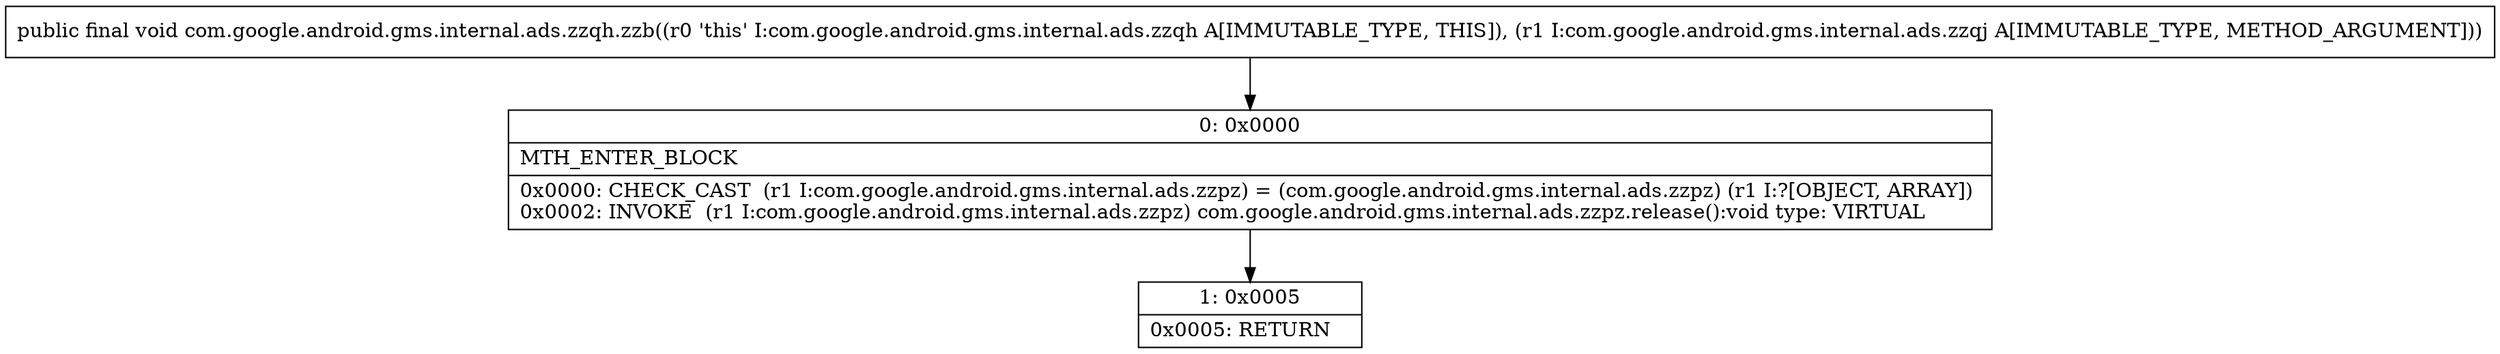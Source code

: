 digraph "CFG forcom.google.android.gms.internal.ads.zzqh.zzb(Lcom\/google\/android\/gms\/internal\/ads\/zzqj;)V" {
Node_0 [shape=record,label="{0\:\ 0x0000|MTH_ENTER_BLOCK\l|0x0000: CHECK_CAST  (r1 I:com.google.android.gms.internal.ads.zzpz) = (com.google.android.gms.internal.ads.zzpz) (r1 I:?[OBJECT, ARRAY]) \l0x0002: INVOKE  (r1 I:com.google.android.gms.internal.ads.zzpz) com.google.android.gms.internal.ads.zzpz.release():void type: VIRTUAL \l}"];
Node_1 [shape=record,label="{1\:\ 0x0005|0x0005: RETURN   \l}"];
MethodNode[shape=record,label="{public final void com.google.android.gms.internal.ads.zzqh.zzb((r0 'this' I:com.google.android.gms.internal.ads.zzqh A[IMMUTABLE_TYPE, THIS]), (r1 I:com.google.android.gms.internal.ads.zzqj A[IMMUTABLE_TYPE, METHOD_ARGUMENT])) }"];
MethodNode -> Node_0;
Node_0 -> Node_1;
}

